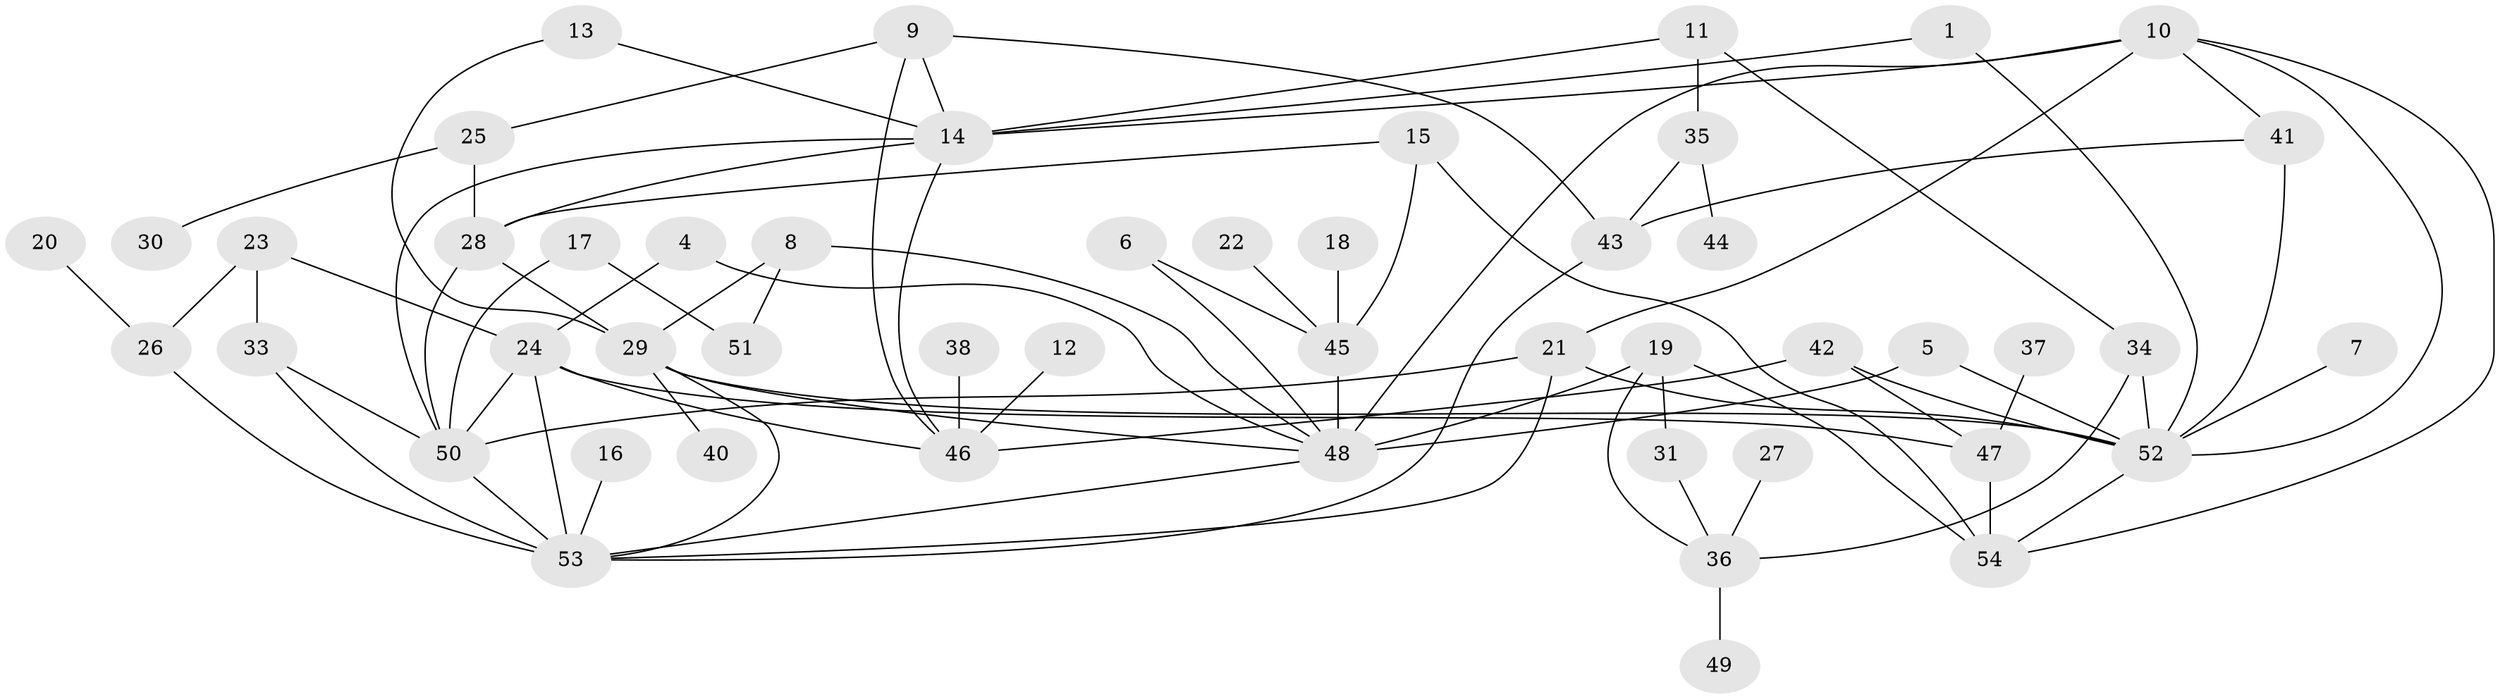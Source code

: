 // original degree distribution, {2: 0.22429906542056074, 1: 0.19626168224299065, 4: 0.1308411214953271, 6: 0.06542056074766354, 7: 0.028037383177570093, 0: 0.037383177570093455, 3: 0.27102803738317754, 5: 0.04672897196261682}
// Generated by graph-tools (version 1.1) at 2025/00/03/09/25 03:00:47]
// undirected, 50 vertices, 85 edges
graph export_dot {
graph [start="1"]
  node [color=gray90,style=filled];
  1;
  4;
  5;
  6;
  7;
  8;
  9;
  10;
  11;
  12;
  13;
  14;
  15;
  16;
  17;
  18;
  19;
  20;
  21;
  22;
  23;
  24;
  25;
  26;
  27;
  28;
  29;
  30;
  31;
  33;
  34;
  35;
  36;
  37;
  38;
  40;
  41;
  42;
  43;
  44;
  45;
  46;
  47;
  48;
  49;
  50;
  51;
  52;
  53;
  54;
  1 -- 14 [weight=1.0];
  1 -- 52 [weight=1.0];
  4 -- 24 [weight=1.0];
  4 -- 48 [weight=1.0];
  5 -- 48 [weight=3.0];
  5 -- 52 [weight=1.0];
  6 -- 45 [weight=1.0];
  6 -- 48 [weight=1.0];
  7 -- 52 [weight=1.0];
  8 -- 29 [weight=1.0];
  8 -- 48 [weight=1.0];
  8 -- 51 [weight=1.0];
  9 -- 14 [weight=1.0];
  9 -- 25 [weight=1.0];
  9 -- 43 [weight=1.0];
  9 -- 46 [weight=1.0];
  10 -- 14 [weight=1.0];
  10 -- 21 [weight=1.0];
  10 -- 41 [weight=1.0];
  10 -- 48 [weight=1.0];
  10 -- 52 [weight=1.0];
  10 -- 54 [weight=1.0];
  11 -- 14 [weight=1.0];
  11 -- 34 [weight=1.0];
  11 -- 35 [weight=1.0];
  12 -- 46 [weight=2.0];
  13 -- 14 [weight=1.0];
  13 -- 29 [weight=1.0];
  14 -- 28 [weight=1.0];
  14 -- 46 [weight=1.0];
  14 -- 50 [weight=2.0];
  15 -- 28 [weight=1.0];
  15 -- 45 [weight=1.0];
  15 -- 54 [weight=1.0];
  16 -- 53 [weight=1.0];
  17 -- 50 [weight=1.0];
  17 -- 51 [weight=1.0];
  18 -- 45 [weight=1.0];
  19 -- 31 [weight=1.0];
  19 -- 36 [weight=1.0];
  19 -- 48 [weight=1.0];
  19 -- 54 [weight=1.0];
  20 -- 26 [weight=1.0];
  21 -- 50 [weight=2.0];
  21 -- 52 [weight=1.0];
  21 -- 53 [weight=1.0];
  22 -- 45 [weight=1.0];
  23 -- 24 [weight=1.0];
  23 -- 26 [weight=1.0];
  23 -- 33 [weight=1.0];
  24 -- 46 [weight=1.0];
  24 -- 47 [weight=1.0];
  24 -- 50 [weight=1.0];
  24 -- 53 [weight=2.0];
  25 -- 28 [weight=1.0];
  25 -- 30 [weight=1.0];
  26 -- 53 [weight=1.0];
  27 -- 36 [weight=1.0];
  28 -- 29 [weight=1.0];
  28 -- 50 [weight=1.0];
  29 -- 40 [weight=2.0];
  29 -- 48 [weight=1.0];
  29 -- 52 [weight=1.0];
  29 -- 53 [weight=1.0];
  31 -- 36 [weight=1.0];
  33 -- 50 [weight=1.0];
  33 -- 53 [weight=1.0];
  34 -- 36 [weight=1.0];
  34 -- 52 [weight=1.0];
  35 -- 43 [weight=1.0];
  35 -- 44 [weight=1.0];
  36 -- 49 [weight=1.0];
  37 -- 47 [weight=1.0];
  38 -- 46 [weight=1.0];
  41 -- 43 [weight=1.0];
  41 -- 52 [weight=1.0];
  42 -- 46 [weight=1.0];
  42 -- 47 [weight=1.0];
  42 -- 52 [weight=1.0];
  43 -- 53 [weight=2.0];
  45 -- 48 [weight=1.0];
  47 -- 54 [weight=1.0];
  48 -- 53 [weight=1.0];
  50 -- 53 [weight=2.0];
  52 -- 54 [weight=1.0];
}
